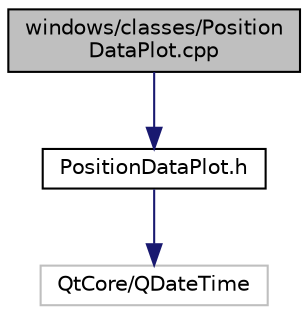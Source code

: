 digraph "windows/classes/PositionDataPlot.cpp"
{
  edge [fontname="Helvetica",fontsize="10",labelfontname="Helvetica",labelfontsize="10"];
  node [fontname="Helvetica",fontsize="10",shape=record];
  Node0 [label="windows/classes/Position\lDataPlot.cpp",height=0.2,width=0.4,color="black", fillcolor="grey75", style="filled", fontcolor="black"];
  Node0 -> Node1 [color="midnightblue",fontsize="10",style="solid",fontname="Helvetica"];
  Node1 [label="PositionDataPlot.h",height=0.2,width=0.4,color="black", fillcolor="white", style="filled",URL="$_position_data_plot_8h.html"];
  Node1 -> Node2 [color="midnightblue",fontsize="10",style="solid",fontname="Helvetica"];
  Node2 [label="QtCore/QDateTime",height=0.2,width=0.4,color="grey75", fillcolor="white", style="filled"];
}
